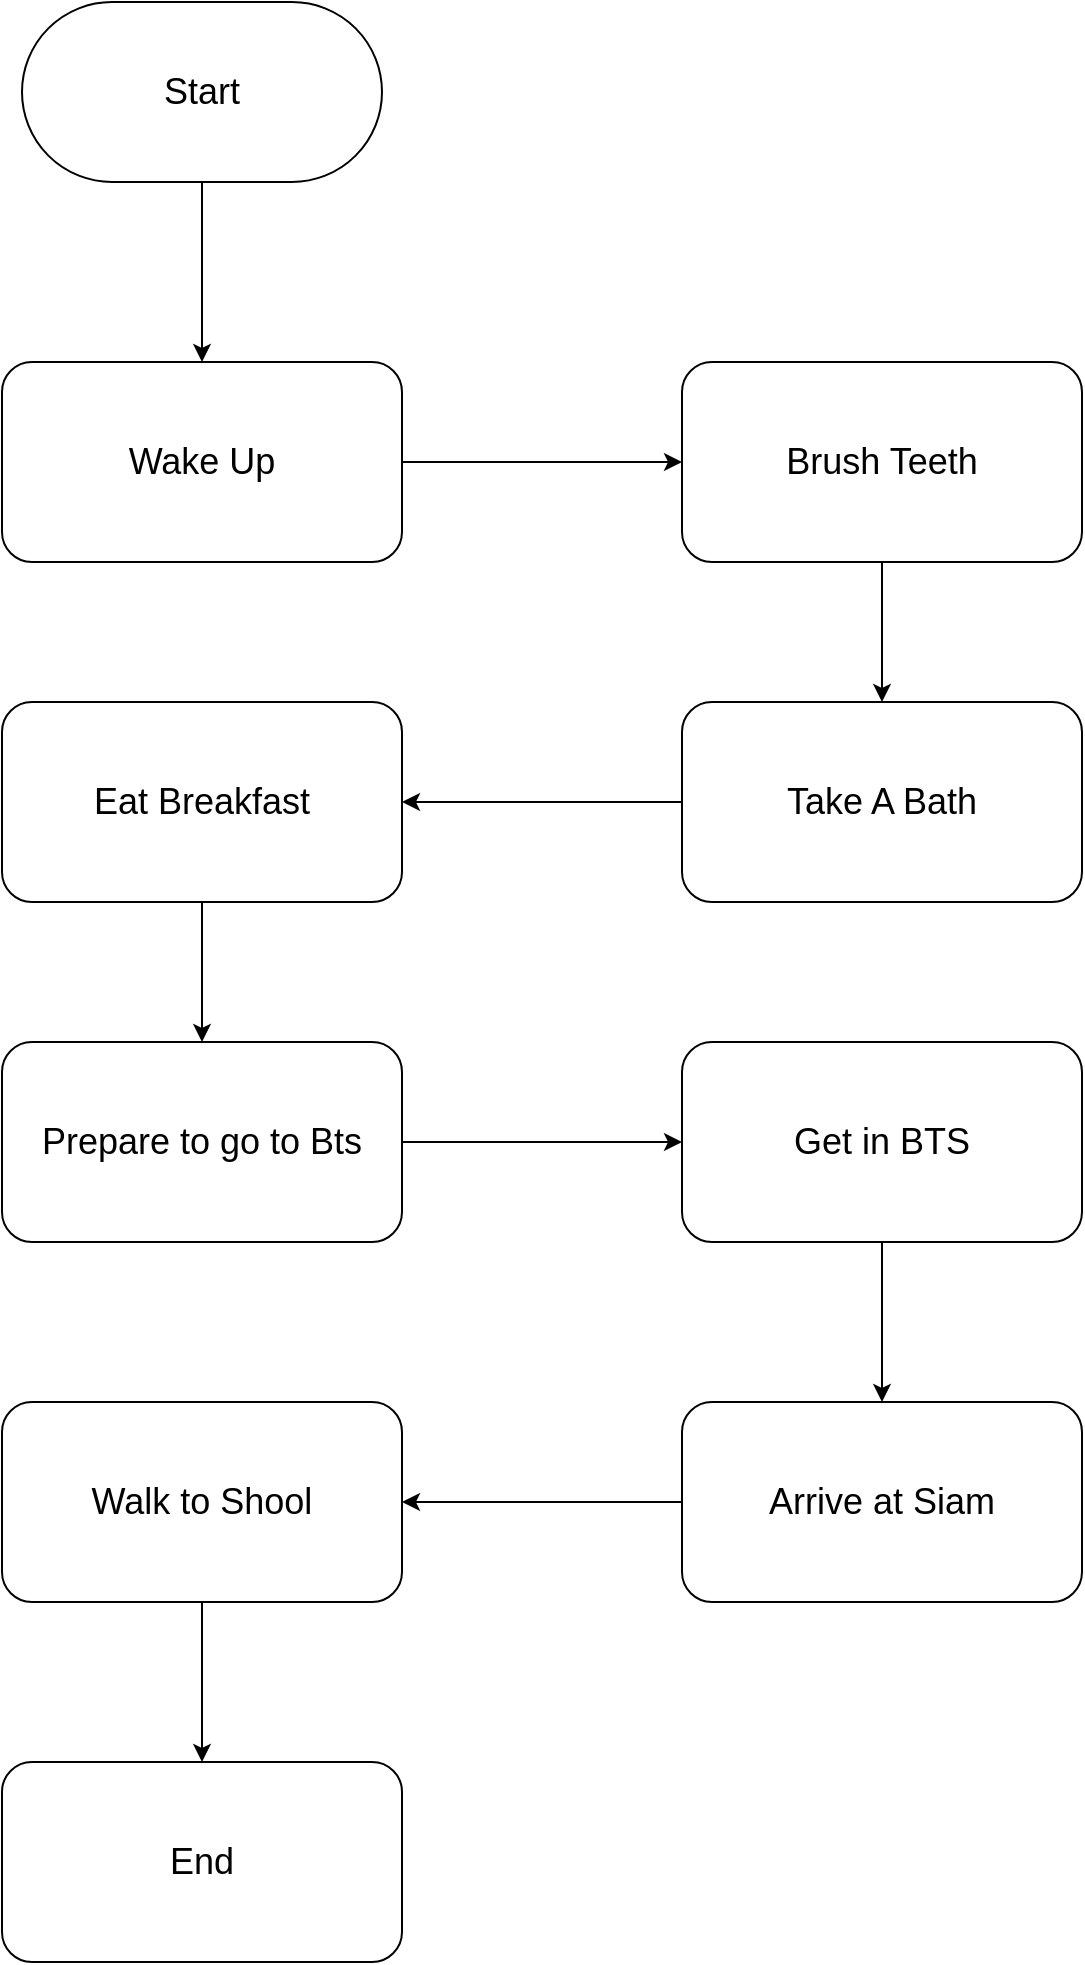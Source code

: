 <mxfile version="20.2.7" type="github">
  <diagram id="UoKTxc8oA2FwgjU0hqRY" name="Page-1">
    <mxGraphModel dx="1458" dy="1269" grid="1" gridSize="10" guides="1" tooltips="1" connect="1" arrows="1" fold="1" page="1" pageScale="1" pageWidth="827" pageHeight="1169" background="none" math="0" shadow="0">
      <root>
        <mxCell id="0" />
        <mxCell id="1" parent="0" />
        <mxCell id="ldqbTf9PwN0JuAA-Lice-23" style="edgeStyle=orthogonalEdgeStyle;rounded=0;orthogonalLoop=1;jettySize=auto;html=1;fontSize=18;" edge="1" parent="1" source="ldqbTf9PwN0JuAA-Lice-8" target="ldqbTf9PwN0JuAA-Lice-24">
          <mxGeometry relative="1" as="geometry">
            <mxPoint x="260" y="250" as="targetPoint" />
          </mxGeometry>
        </mxCell>
        <mxCell id="ldqbTf9PwN0JuAA-Lice-8" value="Start" style="rounded=1;whiteSpace=wrap;html=1;fontSize=18;arcSize=50;" vertex="1" parent="1">
          <mxGeometry x="170" y="50" width="180" height="90" as="geometry" />
        </mxCell>
        <mxCell id="ldqbTf9PwN0JuAA-Lice-25" style="edgeStyle=orthogonalEdgeStyle;rounded=0;orthogonalLoop=1;jettySize=auto;html=1;fontSize=18;" edge="1" parent="1" source="ldqbTf9PwN0JuAA-Lice-24" target="ldqbTf9PwN0JuAA-Lice-26">
          <mxGeometry relative="1" as="geometry">
            <mxPoint x="500" y="280" as="targetPoint" />
          </mxGeometry>
        </mxCell>
        <mxCell id="ldqbTf9PwN0JuAA-Lice-24" value="Wake Up" style="rounded=1;whiteSpace=wrap;html=1;fontSize=18;" vertex="1" parent="1">
          <mxGeometry x="160" y="230" width="200" height="100" as="geometry" />
        </mxCell>
        <mxCell id="ldqbTf9PwN0JuAA-Lice-27" style="edgeStyle=orthogonalEdgeStyle;rounded=0;orthogonalLoop=1;jettySize=auto;html=1;fontSize=18;" edge="1" parent="1" source="ldqbTf9PwN0JuAA-Lice-26" target="ldqbTf9PwN0JuAA-Lice-28">
          <mxGeometry relative="1" as="geometry">
            <mxPoint x="600.0" y="420" as="targetPoint" />
          </mxGeometry>
        </mxCell>
        <mxCell id="ldqbTf9PwN0JuAA-Lice-26" value="Brush Teeth" style="rounded=1;whiteSpace=wrap;html=1;fontSize=18;" vertex="1" parent="1">
          <mxGeometry x="500" y="230" width="200" height="100" as="geometry" />
        </mxCell>
        <mxCell id="ldqbTf9PwN0JuAA-Lice-29" style="edgeStyle=orthogonalEdgeStyle;rounded=0;orthogonalLoop=1;jettySize=auto;html=1;fontSize=18;" edge="1" parent="1" source="ldqbTf9PwN0JuAA-Lice-28" target="ldqbTf9PwN0JuAA-Lice-30">
          <mxGeometry relative="1" as="geometry">
            <mxPoint x="370" y="450" as="targetPoint" />
          </mxGeometry>
        </mxCell>
        <mxCell id="ldqbTf9PwN0JuAA-Lice-28" value="Take A Bath" style="rounded=1;whiteSpace=wrap;html=1;fontSize=18;" vertex="1" parent="1">
          <mxGeometry x="500" y="400" width="200" height="100" as="geometry" />
        </mxCell>
        <mxCell id="ldqbTf9PwN0JuAA-Lice-31" style="edgeStyle=orthogonalEdgeStyle;rounded=0;orthogonalLoop=1;jettySize=auto;html=1;fontSize=18;" edge="1" parent="1" source="ldqbTf9PwN0JuAA-Lice-30" target="ldqbTf9PwN0JuAA-Lice-32">
          <mxGeometry relative="1" as="geometry">
            <mxPoint x="260" y="600" as="targetPoint" />
          </mxGeometry>
        </mxCell>
        <mxCell id="ldqbTf9PwN0JuAA-Lice-30" value="Eat Breakfast" style="rounded=1;whiteSpace=wrap;html=1;fontSize=18;" vertex="1" parent="1">
          <mxGeometry x="160" y="400" width="200" height="100" as="geometry" />
        </mxCell>
        <mxCell id="ldqbTf9PwN0JuAA-Lice-33" style="edgeStyle=orthogonalEdgeStyle;rounded=0;orthogonalLoop=1;jettySize=auto;html=1;fontSize=18;" edge="1" parent="1" source="ldqbTf9PwN0JuAA-Lice-32" target="ldqbTf9PwN0JuAA-Lice-34">
          <mxGeometry relative="1" as="geometry">
            <mxPoint x="510" y="620" as="targetPoint" />
          </mxGeometry>
        </mxCell>
        <mxCell id="ldqbTf9PwN0JuAA-Lice-32" value="Prepare to go to Bts" style="rounded=1;whiteSpace=wrap;html=1;fontSize=18;" vertex="1" parent="1">
          <mxGeometry x="160" y="570" width="200" height="100" as="geometry" />
        </mxCell>
        <mxCell id="ldqbTf9PwN0JuAA-Lice-35" style="edgeStyle=orthogonalEdgeStyle;rounded=0;orthogonalLoop=1;jettySize=auto;html=1;fontSize=18;" edge="1" parent="1" source="ldqbTf9PwN0JuAA-Lice-34" target="ldqbTf9PwN0JuAA-Lice-36">
          <mxGeometry relative="1" as="geometry">
            <mxPoint x="600.0" y="780.0" as="targetPoint" />
          </mxGeometry>
        </mxCell>
        <mxCell id="ldqbTf9PwN0JuAA-Lice-34" value="Get in BTS" style="rounded=1;whiteSpace=wrap;html=1;fontSize=18;" vertex="1" parent="1">
          <mxGeometry x="500" y="570" width="200" height="100" as="geometry" />
        </mxCell>
        <mxCell id="ldqbTf9PwN0JuAA-Lice-37" style="edgeStyle=orthogonalEdgeStyle;rounded=0;orthogonalLoop=1;jettySize=auto;html=1;fontSize=18;" edge="1" parent="1" source="ldqbTf9PwN0JuAA-Lice-36" target="ldqbTf9PwN0JuAA-Lice-38">
          <mxGeometry relative="1" as="geometry">
            <mxPoint x="320" y="800" as="targetPoint" />
          </mxGeometry>
        </mxCell>
        <mxCell id="ldqbTf9PwN0JuAA-Lice-36" value="Arrive at Siam" style="rounded=1;whiteSpace=wrap;html=1;fontSize=18;" vertex="1" parent="1">
          <mxGeometry x="500" y="750" width="200" height="100" as="geometry" />
        </mxCell>
        <mxCell id="ldqbTf9PwN0JuAA-Lice-39" style="edgeStyle=orthogonalEdgeStyle;rounded=0;orthogonalLoop=1;jettySize=auto;html=1;fontSize=18;" edge="1" parent="1" source="ldqbTf9PwN0JuAA-Lice-38" target="ldqbTf9PwN0JuAA-Lice-40">
          <mxGeometry relative="1" as="geometry">
            <mxPoint x="260" y="980.0" as="targetPoint" />
          </mxGeometry>
        </mxCell>
        <mxCell id="ldqbTf9PwN0JuAA-Lice-38" value="Walk to Shool" style="rounded=1;whiteSpace=wrap;html=1;fontSize=18;" vertex="1" parent="1">
          <mxGeometry x="160" y="750" width="200" height="100" as="geometry" />
        </mxCell>
        <mxCell id="ldqbTf9PwN0JuAA-Lice-40" value="End" style="rounded=1;whiteSpace=wrap;html=1;fontSize=18;" vertex="1" parent="1">
          <mxGeometry x="160" y="930" width="200" height="100" as="geometry" />
        </mxCell>
      </root>
    </mxGraphModel>
  </diagram>
</mxfile>
